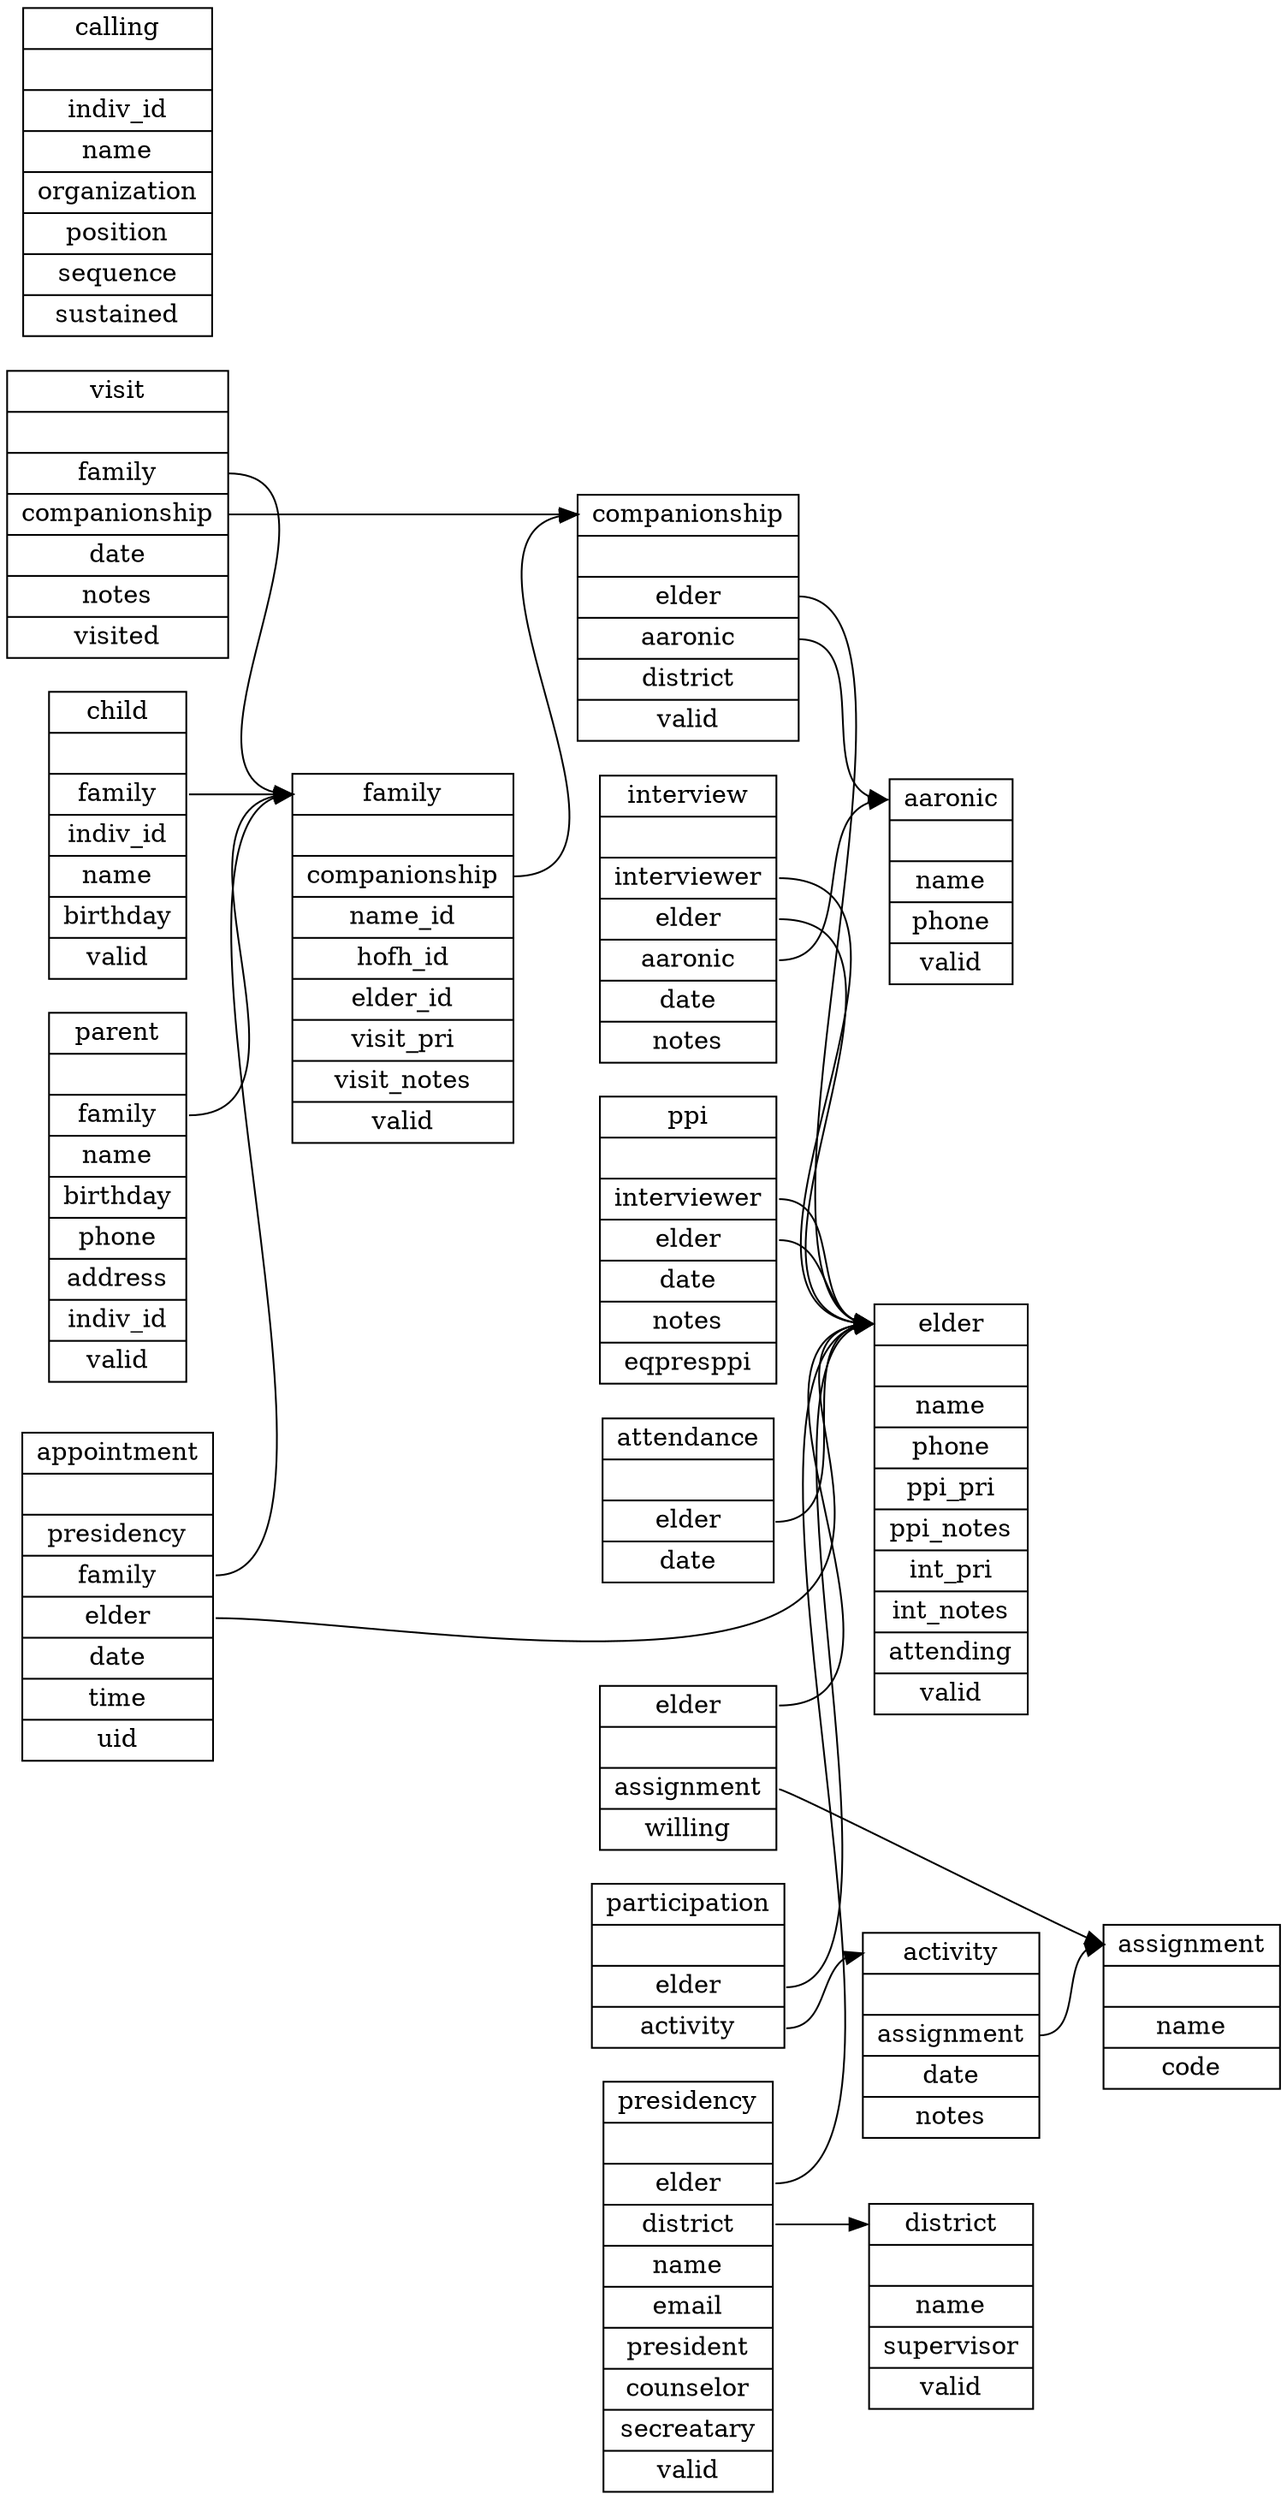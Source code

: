digraph schema {
  graph [
    rankdir = "LR"
  ];
  family   [
    label = "<f> family||<c> companionship|<n> name_id|<i> hofh_id|<e> elder_id|<vp> visit_pri|<vn> visit_notes|<v> valid"
    shape = "record"
  ];
  elder   [
    label = "<e> elder||<n> name|<p> phone|<pp> ppi_pri|<t> ppi_notes|<ip> int_pri|<in> int_notes|<a> attending|<v> valid"
    shape = "record"
  ];
  companionship   [
    label = "<c> companionship||<e> elder|<a> aaronic|<d> district|<v> valid"
    shape = "record"
  ];
  visit   [
    label = "<v> visit||<f> family|<c> companionship|<t> date|<n> notes|<v> visited"
    shape = "record"
  ];
  ppi   [
    label = "<p> ppi||<i> interviewer|<e> elder|<t> date|<n> notes|<p> eqpresppi"
    shape = "record"
  ];
  activity   [
    label = "<a> activity||<s> assignment|<t> date|<n> notes"
    shape = "record"
  ];
  participation   [
    label = "participation||<e> elder|<a> activity"
    shape = "record"
  ];
  attendance   [
    label = "attendance||<e> elder|<d> date"
    shape = "record"
  ];
  child	[
    label = "<c> child||<f> family|<i> indiv_id|<n> name|<b> birthday|<v> valid"
    shape = "record"
  ]; 
  parent	[
    label = "<p> parent||<f> family|<n> name|<b> birthday|<p> phone|<a> address|<i>indiv_id|<v> valid"
    shape = "record"
  ]; 
  aaronic       [
    label = "<a> aaronic||<n> name|<p> phone|<v> valid"
    shape = "record"
  ];
  appointment   [
    label = "<a> appointment||<p> presidency|<f> family|<e> elder |<d> date|<t> time|<u> uid"
    shape = "record"
  ];
  assignment    [
    label = "<a> assignment||<n> name|<c> code"
    shape = "record"
  ];
  calling       [
    label = "calling||<i> indiv_id|<n> name|<o> organization|<p> position|<s> sequence|<t> sustained"
    shape = "record"
  ];
  district      [
    label = "<d> district||<n> name|<s> supervisor|<v> valid"
    shape = "record"
  ];
  interview     [
    label = "<i> interview||<in> interviewer|<e> elder|<a> aaronic|<d> date|<n> notes"
    shape = "record"
  ];
  presidency    [
    label = "<p> presidency||<e> elder|<d> district|<n> name|<em> email|<pr> president|<cn> counselor|<sec> secreatary|<v> valid"
    shape = "record"
  ];
  willingness   [
    label = "<e> elder||<a> assignment|<w> willing"
    shape = "record"
  ];

  family:c        -> companionship:c
  companionship:e -> elder:e
  companionship:a -> aaronic:a

  appointment:e   -> elder:e
  appointment:f   -> family:f

  interview:e     -> elder:e
  interview:in    -> elder:e
  interview:a     -> aaronic:a

  presidency:e    -> elder:e
  presidency:d    -> district:d

  willingness:e   -> elder:e
  willingness:a   -> assignment:a

  activity:s      -> assignment:a

  visit:c         -> companionship:c
  visit:f         -> family:f

  ppi:i           -> elder:e
  ppi:e           -> elder:e

  participation:e -> elder:e
  participation:a -> activity:a

  attendance:e    -> elder:e

  child:f         -> family:f
  parent:f        -> family:f
}
